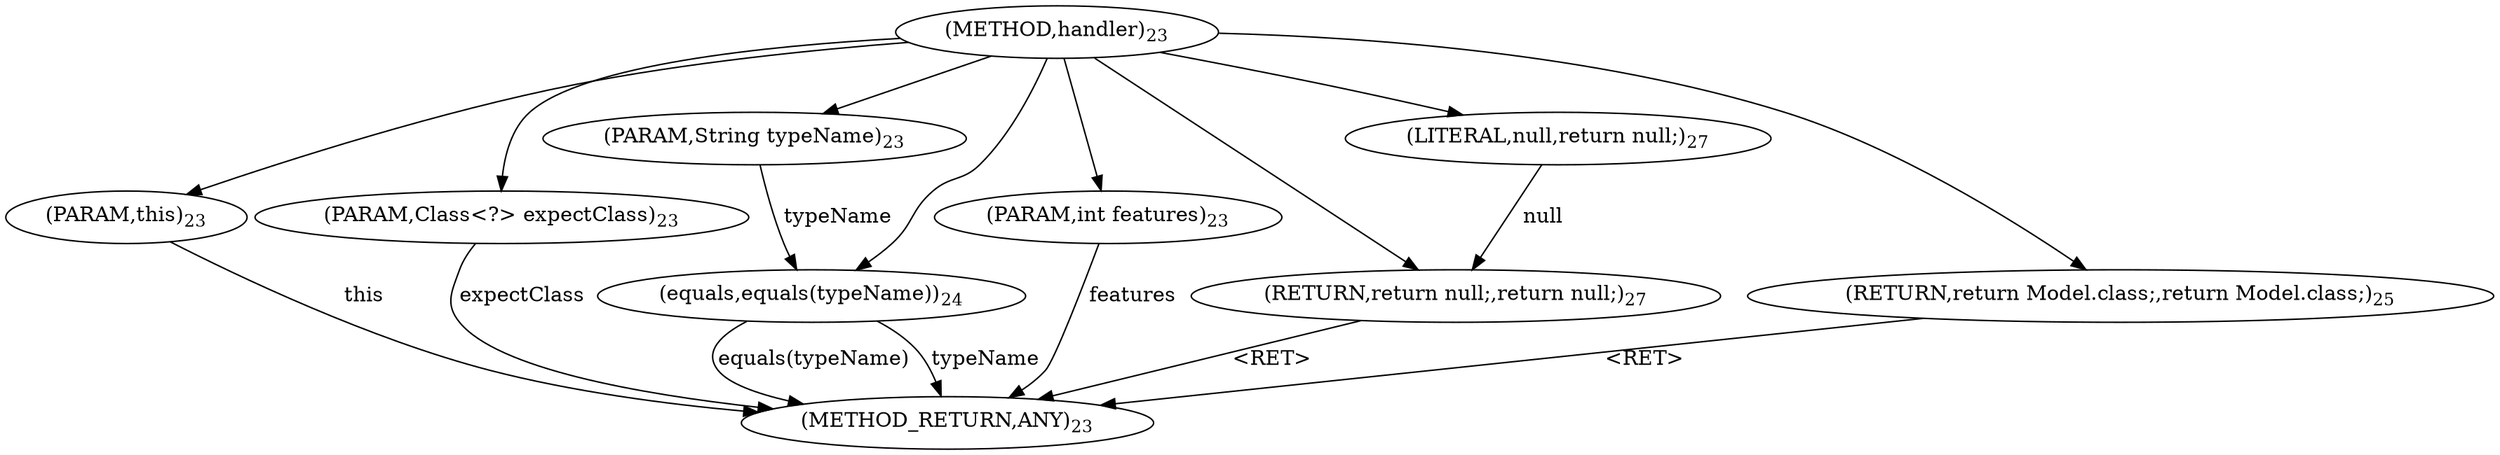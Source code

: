 digraph "handler" {  
"88" [label = <(METHOD,handler)<SUB>23</SUB>> ]
"107" [label = <(METHOD_RETURN,ANY)<SUB>23</SUB>> ]
"89" [label = <(PARAM,this)<SUB>23</SUB>> ]
"90" [label = <(PARAM,String typeName)<SUB>23</SUB>> ]
"91" [label = <(PARAM,Class&lt;?&gt; expectClass)<SUB>23</SUB>> ]
"92" [label = <(PARAM,int features)<SUB>23</SUB>> ]
"103" [label = <(RETURN,return null;,return null;)<SUB>27</SUB>> ]
"95" [label = <(equals,equals(typeName))<SUB>24</SUB>> ]
"104" [label = <(LITERAL,null,return null;)<SUB>27</SUB>> ]
"95" [label = <(equals,equals(typeName))<SUB>24</SUB>> ]
"95" [label = <(equals,equals(typeName))<SUB>24</SUB>> ]
"99" [label = <(RETURN,return Model.class;,return Model.class;)<SUB>25</SUB>> ]
  "99" -> "107"  [ label = "&lt;RET&gt;"] 
  "103" -> "107"  [ label = "&lt;RET&gt;"] 
  "89" -> "107"  [ label = "this"] 
  "91" -> "107"  [ label = "expectClass"] 
  "92" -> "107"  [ label = "features"] 
  "95" -> "107"  [ label = "typeName"] 
  "95" -> "107"  [ label = "equals(typeName)"] 
  "88" -> "89" 
  "88" -> "90" 
  "88" -> "91" 
  "88" -> "92" 
  "104" -> "103"  [ label = "null"] 
  "88" -> "103" 
  "88" -> "104" 
  "88" -> "95" 
  "90" -> "95"  [ label = "typeName"] 
  "88" -> "99" 
}
